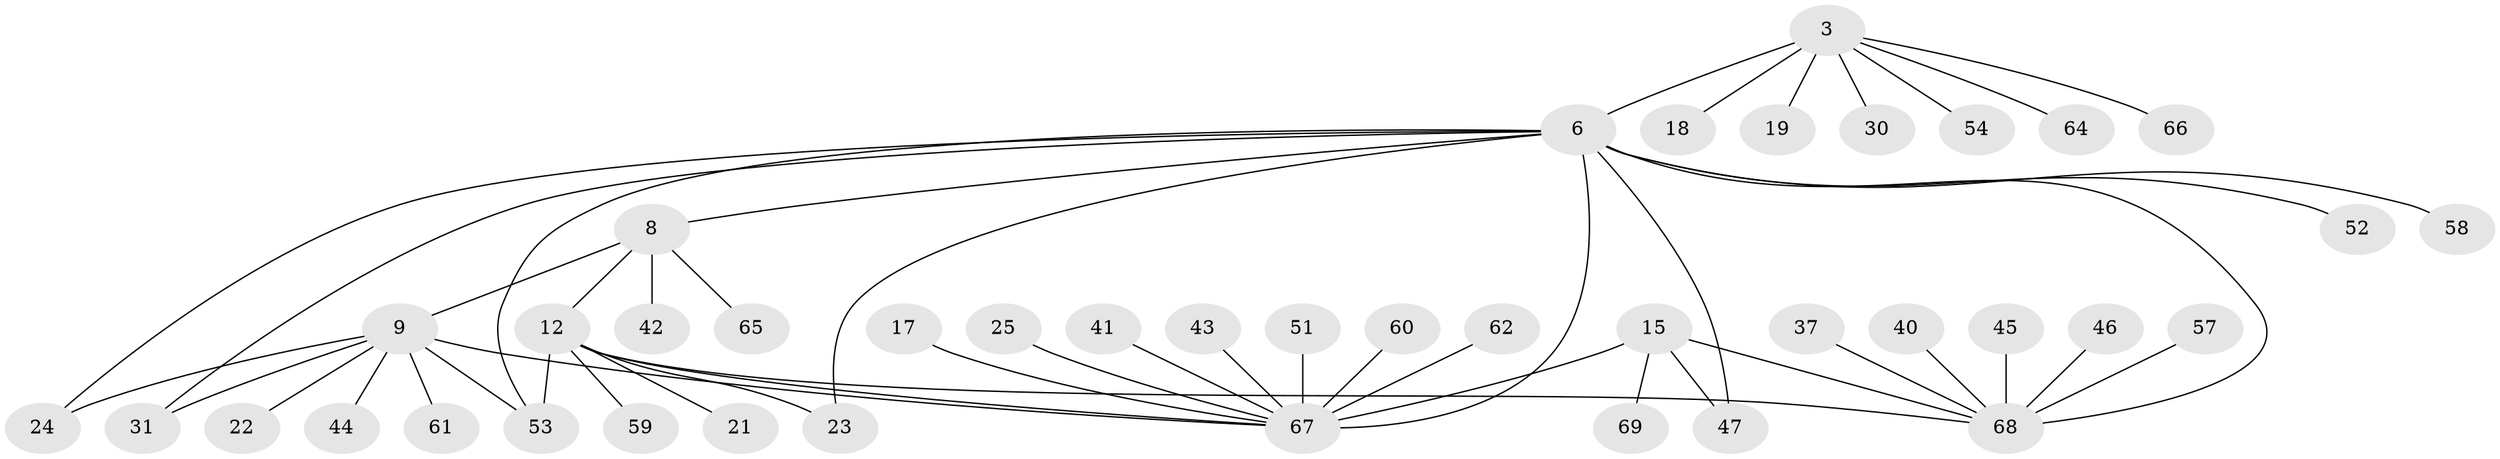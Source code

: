 // original degree distribution, {5: 0.057971014492753624, 10: 0.014492753623188406, 11: 0.014492753623188406, 2: 0.21739130434782608, 8: 0.014492753623188406, 4: 0.057971014492753624, 9: 0.014492753623188406, 6: 0.028985507246376812, 13: 0.014492753623188406, 1: 0.5217391304347826, 3: 0.043478260869565216}
// Generated by graph-tools (version 1.1) at 2025/58/03/04/25 21:58:38]
// undirected, 41 vertices, 50 edges
graph export_dot {
graph [start="1"]
  node [color=gray90,style=filled];
  3 [super="+1"];
  6 [super="+2"];
  8 [super="+7"];
  9;
  12 [super="+10"];
  15;
  17;
  18;
  19;
  21;
  22;
  23;
  24;
  25;
  30;
  31;
  37;
  40;
  41;
  42;
  43;
  44;
  45;
  46 [super="+34"];
  47;
  51 [super="+38"];
  52;
  53 [super="+50"];
  54 [super="+39"];
  57 [super="+20"];
  58;
  59;
  60;
  61 [super="+56"];
  62;
  64 [super="+32+36"];
  65;
  66;
  67 [super="+55+63+11+16+49+14"];
  68 [super="+5+28"];
  69;
  3 -- 19;
  3 -- 6 [weight=2];
  3 -- 66;
  3 -- 18;
  3 -- 30;
  3 -- 64;
  3 -- 54;
  6 -- 8 [weight=2];
  6 -- 23;
  6 -- 52;
  6 -- 58 [weight=2];
  6 -- 47;
  6 -- 24;
  6 -- 31;
  6 -- 53;
  6 -- 67 [weight=2];
  6 -- 68 [weight=2];
  8 -- 9 [weight=2];
  8 -- 42;
  8 -- 65;
  8 -- 12;
  9 -- 22;
  9 -- 24;
  9 -- 31;
  9 -- 44;
  9 -- 53;
  9 -- 61;
  9 -- 67;
  12 -- 23;
  12 -- 21;
  12 -- 59;
  12 -- 53;
  12 -- 67 [weight=2];
  12 -- 68;
  15 -- 47;
  15 -- 69;
  15 -- 67 [weight=3];
  15 -- 68;
  17 -- 67;
  25 -- 67;
  37 -- 68;
  40 -- 68;
  41 -- 67;
  43 -- 67;
  45 -- 68;
  46 -- 68;
  51 -- 67;
  57 -- 68;
  60 -- 67;
  62 -- 67;
}
